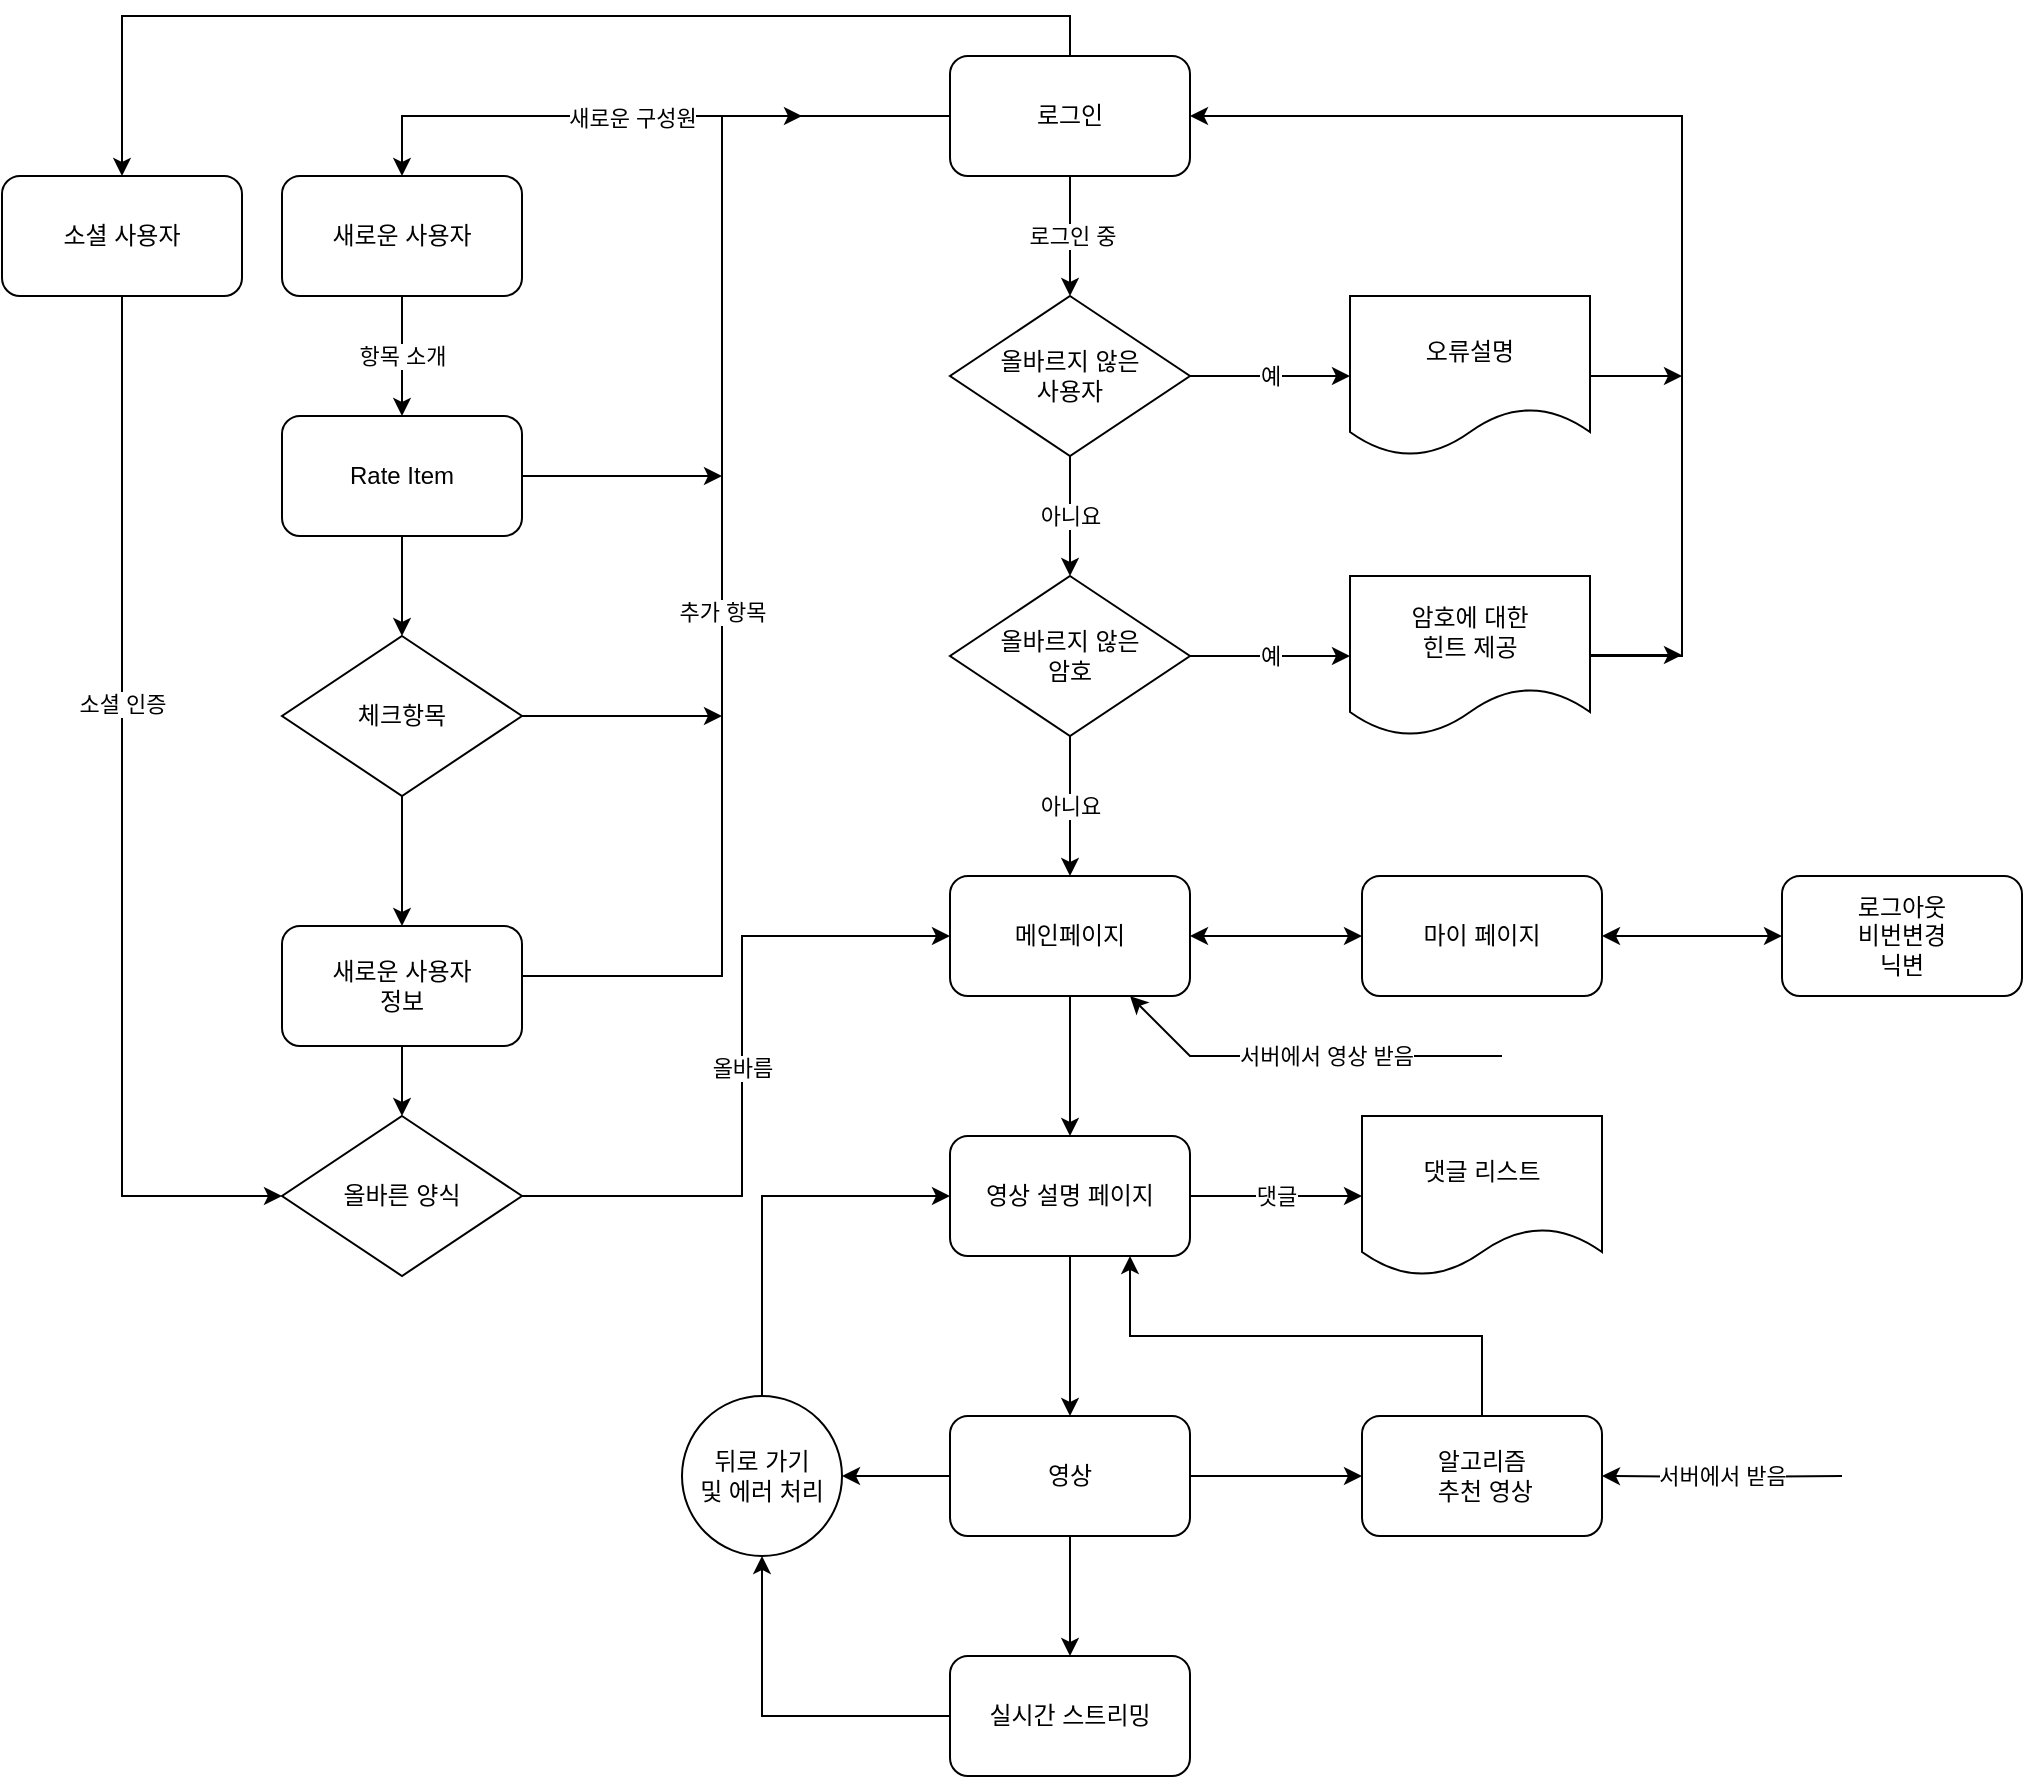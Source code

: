 <mxfile version="17.4.3" type="github">
  <diagram id="eArmU2Mj7UIM5VahRefd" name="Page-1">
    <mxGraphModel dx="2220" dy="969" grid="1" gridSize="10" guides="1" tooltips="1" connect="1" arrows="1" fold="1" page="1" pageScale="1" pageWidth="827" pageHeight="1169" math="0" shadow="0">
      <root>
        <mxCell id="0" />
        <mxCell id="1" parent="0" />
        <mxCell id="o6BwOW3XHgRLVrQ_2lxu-3" value="로그인 중" style="edgeStyle=orthogonalEdgeStyle;rounded=0;orthogonalLoop=1;jettySize=auto;html=1;" edge="1" parent="1" source="o6BwOW3XHgRLVrQ_2lxu-1">
          <mxGeometry relative="1" as="geometry">
            <mxPoint x="414" y="210" as="targetPoint" />
          </mxGeometry>
        </mxCell>
        <mxCell id="o6BwOW3XHgRLVrQ_2lxu-22" style="edgeStyle=orthogonalEdgeStyle;rounded=0;orthogonalLoop=1;jettySize=auto;html=1;exitX=0;exitY=0.5;exitDx=0;exitDy=0;entryX=0.5;entryY=0;entryDx=0;entryDy=0;" edge="1" parent="1" source="o6BwOW3XHgRLVrQ_2lxu-1" target="o6BwOW3XHgRLVrQ_2lxu-21">
          <mxGeometry relative="1" as="geometry" />
        </mxCell>
        <mxCell id="o6BwOW3XHgRLVrQ_2lxu-23" value="새로운 구성원" style="edgeLabel;html=1;align=center;verticalAlign=middle;resizable=0;points=[];" vertex="1" connectable="0" parent="o6BwOW3XHgRLVrQ_2lxu-22">
          <mxGeometry x="0.049" y="1" relative="1" as="geometry">
            <mxPoint as="offset" />
          </mxGeometry>
        </mxCell>
        <mxCell id="o6BwOW3XHgRLVrQ_2lxu-76" style="edgeStyle=orthogonalEdgeStyle;rounded=0;orthogonalLoop=1;jettySize=auto;html=1;exitX=0.5;exitY=0;exitDx=0;exitDy=0;entryX=0.5;entryY=0;entryDx=0;entryDy=0;" edge="1" parent="1" source="o6BwOW3XHgRLVrQ_2lxu-1" target="o6BwOW3XHgRLVrQ_2lxu-75">
          <mxGeometry relative="1" as="geometry" />
        </mxCell>
        <mxCell id="o6BwOW3XHgRLVrQ_2lxu-1" value="로그인" style="rounded=1;whiteSpace=wrap;html=1;" vertex="1" parent="1">
          <mxGeometry x="354" y="90" width="120" height="60" as="geometry" />
        </mxCell>
        <mxCell id="o6BwOW3XHgRLVrQ_2lxu-6" value="아니요" style="edgeStyle=orthogonalEdgeStyle;rounded=0;orthogonalLoop=1;jettySize=auto;html=1;" edge="1" parent="1" source="o6BwOW3XHgRLVrQ_2lxu-4" target="o6BwOW3XHgRLVrQ_2lxu-5">
          <mxGeometry relative="1" as="geometry" />
        </mxCell>
        <mxCell id="o6BwOW3XHgRLVrQ_2lxu-8" value="예" style="edgeStyle=orthogonalEdgeStyle;rounded=0;orthogonalLoop=1;jettySize=auto;html=1;entryX=0;entryY=0.5;entryDx=0;entryDy=0;" edge="1" parent="1" source="o6BwOW3XHgRLVrQ_2lxu-4" target="o6BwOW3XHgRLVrQ_2lxu-9">
          <mxGeometry relative="1" as="geometry">
            <mxPoint x="540" y="270" as="targetPoint" />
          </mxGeometry>
        </mxCell>
        <mxCell id="o6BwOW3XHgRLVrQ_2lxu-4" value="올바르지 않은 &lt;br&gt;사용자" style="rhombus;whiteSpace=wrap;html=1;" vertex="1" parent="1">
          <mxGeometry x="354" y="210" width="120" height="80" as="geometry" />
        </mxCell>
        <mxCell id="o6BwOW3XHgRLVrQ_2lxu-11" value="예" style="edgeStyle=orthogonalEdgeStyle;rounded=0;orthogonalLoop=1;jettySize=auto;html=1;" edge="1" parent="1" source="o6BwOW3XHgRLVrQ_2lxu-5" target="o6BwOW3XHgRLVrQ_2lxu-10">
          <mxGeometry relative="1" as="geometry" />
        </mxCell>
        <mxCell id="o6BwOW3XHgRLVrQ_2lxu-27" value="아니요" style="edgeStyle=orthogonalEdgeStyle;rounded=0;orthogonalLoop=1;jettySize=auto;html=1;" edge="1" parent="1" source="o6BwOW3XHgRLVrQ_2lxu-5" target="o6BwOW3XHgRLVrQ_2lxu-26">
          <mxGeometry relative="1" as="geometry" />
        </mxCell>
        <mxCell id="o6BwOW3XHgRLVrQ_2lxu-5" value="올바르지 않은 &lt;br&gt;암호" style="rhombus;whiteSpace=wrap;html=1;" vertex="1" parent="1">
          <mxGeometry x="354" y="350" width="120" height="80" as="geometry" />
        </mxCell>
        <mxCell id="o6BwOW3XHgRLVrQ_2lxu-20" style="edgeStyle=orthogonalEdgeStyle;rounded=0;orthogonalLoop=1;jettySize=auto;html=1;exitX=1;exitY=0.5;exitDx=0;exitDy=0;" edge="1" parent="1" source="o6BwOW3XHgRLVrQ_2lxu-9">
          <mxGeometry relative="1" as="geometry">
            <mxPoint x="720" y="250" as="targetPoint" />
            <Array as="points">
              <mxPoint x="720" y="250" />
            </Array>
          </mxGeometry>
        </mxCell>
        <mxCell id="o6BwOW3XHgRLVrQ_2lxu-9" value="오류설명" style="shape=document;whiteSpace=wrap;html=1;boundedLbl=1;" vertex="1" parent="1">
          <mxGeometry x="554" y="210" width="120" height="80" as="geometry" />
        </mxCell>
        <mxCell id="o6BwOW3XHgRLVrQ_2lxu-12" style="edgeStyle=orthogonalEdgeStyle;rounded=0;orthogonalLoop=1;jettySize=auto;html=1;exitX=1;exitY=0.5;exitDx=0;exitDy=0;entryX=1;entryY=0.5;entryDx=0;entryDy=0;" edge="1" parent="1" source="o6BwOW3XHgRLVrQ_2lxu-10" target="o6BwOW3XHgRLVrQ_2lxu-1">
          <mxGeometry relative="1" as="geometry">
            <Array as="points">
              <mxPoint x="720" y="390" />
              <mxPoint x="720" y="120" />
            </Array>
          </mxGeometry>
        </mxCell>
        <mxCell id="o6BwOW3XHgRLVrQ_2lxu-10" value="암호에 대한 &lt;br&gt;힌트 제공" style="shape=document;whiteSpace=wrap;html=1;boundedLbl=1;" vertex="1" parent="1">
          <mxGeometry x="554" y="350" width="120" height="80" as="geometry" />
        </mxCell>
        <mxCell id="o6BwOW3XHgRLVrQ_2lxu-25" value="항목 소개" style="edgeStyle=orthogonalEdgeStyle;rounded=0;orthogonalLoop=1;jettySize=auto;html=1;" edge="1" parent="1" source="o6BwOW3XHgRLVrQ_2lxu-21" target="o6BwOW3XHgRLVrQ_2lxu-24">
          <mxGeometry relative="1" as="geometry" />
        </mxCell>
        <mxCell id="o6BwOW3XHgRLVrQ_2lxu-21" value="새로운 사용자" style="rounded=1;whiteSpace=wrap;html=1;" vertex="1" parent="1">
          <mxGeometry x="20" y="150" width="120" height="60" as="geometry" />
        </mxCell>
        <mxCell id="o6BwOW3XHgRLVrQ_2lxu-31" value="" style="edgeStyle=orthogonalEdgeStyle;rounded=0;orthogonalLoop=1;jettySize=auto;html=1;entryX=0.5;entryY=0;entryDx=0;entryDy=0;" edge="1" parent="1" source="o6BwOW3XHgRLVrQ_2lxu-24" target="o6BwOW3XHgRLVrQ_2lxu-32">
          <mxGeometry relative="1" as="geometry">
            <mxPoint x="150" y="470" as="targetPoint" />
          </mxGeometry>
        </mxCell>
        <mxCell id="o6BwOW3XHgRLVrQ_2lxu-38" style="edgeStyle=orthogonalEdgeStyle;rounded=0;orthogonalLoop=1;jettySize=auto;html=1;exitX=1;exitY=0.5;exitDx=0;exitDy=0;" edge="1" parent="1" source="o6BwOW3XHgRLVrQ_2lxu-24">
          <mxGeometry relative="1" as="geometry">
            <mxPoint x="240" y="300" as="targetPoint" />
          </mxGeometry>
        </mxCell>
        <mxCell id="o6BwOW3XHgRLVrQ_2lxu-24" value="Rate Item" style="whiteSpace=wrap;html=1;rounded=1;" vertex="1" parent="1">
          <mxGeometry x="20" y="270" width="120" height="60" as="geometry" />
        </mxCell>
        <mxCell id="o6BwOW3XHgRLVrQ_2lxu-44" value="" style="edgeStyle=orthogonalEdgeStyle;rounded=0;orthogonalLoop=1;jettySize=auto;html=1;" edge="1" parent="1" source="o6BwOW3XHgRLVrQ_2lxu-26" target="o6BwOW3XHgRLVrQ_2lxu-43">
          <mxGeometry relative="1" as="geometry" />
        </mxCell>
        <mxCell id="o6BwOW3XHgRLVrQ_2lxu-26" value="메인페이지" style="rounded=1;whiteSpace=wrap;html=1;" vertex="1" parent="1">
          <mxGeometry x="354" y="500" width="120" height="60" as="geometry" />
        </mxCell>
        <mxCell id="o6BwOW3XHgRLVrQ_2lxu-37" style="edgeStyle=orthogonalEdgeStyle;rounded=0;orthogonalLoop=1;jettySize=auto;html=1;exitX=1;exitY=0.5;exitDx=0;exitDy=0;" edge="1" parent="1" source="o6BwOW3XHgRLVrQ_2lxu-32">
          <mxGeometry relative="1" as="geometry">
            <mxPoint x="240" y="420" as="targetPoint" />
          </mxGeometry>
        </mxCell>
        <mxCell id="o6BwOW3XHgRLVrQ_2lxu-93" style="edgeStyle=orthogonalEdgeStyle;rounded=0;orthogonalLoop=1;jettySize=auto;html=1;exitX=0.5;exitY=1;exitDx=0;exitDy=0;entryX=0.5;entryY=0;entryDx=0;entryDy=0;" edge="1" parent="1" source="o6BwOW3XHgRLVrQ_2lxu-32" target="o6BwOW3XHgRLVrQ_2lxu-33">
          <mxGeometry relative="1" as="geometry" />
        </mxCell>
        <mxCell id="o6BwOW3XHgRLVrQ_2lxu-32" value="체크항목" style="rhombus;whiteSpace=wrap;html=1;" vertex="1" parent="1">
          <mxGeometry x="20" y="380" width="120" height="80" as="geometry" />
        </mxCell>
        <mxCell id="o6BwOW3XHgRLVrQ_2lxu-36" value="추가 항목" style="edgeStyle=orthogonalEdgeStyle;rounded=0;orthogonalLoop=1;jettySize=auto;html=1;exitX=1;exitY=0.5;exitDx=0;exitDy=0;" edge="1" parent="1" source="o6BwOW3XHgRLVrQ_2lxu-33">
          <mxGeometry relative="1" as="geometry">
            <mxPoint x="280" y="120" as="targetPoint" />
            <Array as="points">
              <mxPoint x="140" y="550" />
              <mxPoint x="240" y="550" />
              <mxPoint x="240" y="120" />
            </Array>
          </mxGeometry>
        </mxCell>
        <mxCell id="o6BwOW3XHgRLVrQ_2lxu-94" style="edgeStyle=orthogonalEdgeStyle;rounded=0;orthogonalLoop=1;jettySize=auto;html=1;exitX=0.5;exitY=1;exitDx=0;exitDy=0;entryX=0.5;entryY=0;entryDx=0;entryDy=0;" edge="1" parent="1" source="o6BwOW3XHgRLVrQ_2lxu-33" target="o6BwOW3XHgRLVrQ_2lxu-39">
          <mxGeometry relative="1" as="geometry" />
        </mxCell>
        <mxCell id="o6BwOW3XHgRLVrQ_2lxu-33" value="새로운 사용자&lt;br&gt;정보" style="rounded=1;whiteSpace=wrap;html=1;" vertex="1" parent="1">
          <mxGeometry x="20" y="525" width="120" height="60" as="geometry" />
        </mxCell>
        <mxCell id="o6BwOW3XHgRLVrQ_2lxu-41" style="edgeStyle=orthogonalEdgeStyle;rounded=0;orthogonalLoop=1;jettySize=auto;html=1;exitX=1;exitY=0.5;exitDx=0;exitDy=0;" edge="1" parent="1" source="o6BwOW3XHgRLVrQ_2lxu-39" target="o6BwOW3XHgRLVrQ_2lxu-26">
          <mxGeometry relative="1" as="geometry">
            <Array as="points">
              <mxPoint x="250" y="660" />
              <mxPoint x="250" y="530" />
            </Array>
          </mxGeometry>
        </mxCell>
        <mxCell id="o6BwOW3XHgRLVrQ_2lxu-42" value="올바름" style="edgeLabel;html=1;align=center;verticalAlign=middle;resizable=0;points=[];" vertex="1" connectable="0" parent="o6BwOW3XHgRLVrQ_2lxu-41">
          <mxGeometry x="-0.252" relative="1" as="geometry">
            <mxPoint y="-46" as="offset" />
          </mxGeometry>
        </mxCell>
        <mxCell id="o6BwOW3XHgRLVrQ_2lxu-39" value="올바른 양식" style="rhombus;whiteSpace=wrap;html=1;" vertex="1" parent="1">
          <mxGeometry x="20" y="620" width="120" height="80" as="geometry" />
        </mxCell>
        <mxCell id="o6BwOW3XHgRLVrQ_2lxu-47" value="" style="edgeStyle=orthogonalEdgeStyle;rounded=0;orthogonalLoop=1;jettySize=auto;html=1;" edge="1" parent="1" source="o6BwOW3XHgRLVrQ_2lxu-43" target="o6BwOW3XHgRLVrQ_2lxu-46">
          <mxGeometry relative="1" as="geometry" />
        </mxCell>
        <mxCell id="o6BwOW3XHgRLVrQ_2lxu-54" value="댓글" style="edgeStyle=orthogonalEdgeStyle;rounded=0;orthogonalLoop=1;jettySize=auto;html=1;entryX=0;entryY=0.5;entryDx=0;entryDy=0;" edge="1" parent="1" source="o6BwOW3XHgRLVrQ_2lxu-43" target="o6BwOW3XHgRLVrQ_2lxu-64">
          <mxGeometry relative="1" as="geometry">
            <mxPoint x="554" y="660" as="targetPoint" />
          </mxGeometry>
        </mxCell>
        <mxCell id="o6BwOW3XHgRLVrQ_2lxu-43" value="영상 설명 페이지" style="whiteSpace=wrap;html=1;rounded=1;" vertex="1" parent="1">
          <mxGeometry x="354" y="630" width="120" height="60" as="geometry" />
        </mxCell>
        <mxCell id="o6BwOW3XHgRLVrQ_2lxu-45" value="" style="endArrow=classic;html=1;rounded=0;" edge="1" parent="1">
          <mxGeometry width="50" height="50" relative="1" as="geometry">
            <mxPoint x="674" y="389.5" as="sourcePoint" />
            <mxPoint x="720" y="389.5" as="targetPoint" />
          </mxGeometry>
        </mxCell>
        <mxCell id="o6BwOW3XHgRLVrQ_2lxu-49" value="" style="edgeStyle=orthogonalEdgeStyle;rounded=0;orthogonalLoop=1;jettySize=auto;html=1;" edge="1" parent="1" source="o6BwOW3XHgRLVrQ_2lxu-46" target="o6BwOW3XHgRLVrQ_2lxu-48">
          <mxGeometry relative="1" as="geometry" />
        </mxCell>
        <mxCell id="o6BwOW3XHgRLVrQ_2lxu-89" style="edgeStyle=orthogonalEdgeStyle;rounded=0;orthogonalLoop=1;jettySize=auto;html=1;exitX=0.5;exitY=1;exitDx=0;exitDy=0;entryX=0.5;entryY=0;entryDx=0;entryDy=0;" edge="1" parent="1" source="o6BwOW3XHgRLVrQ_2lxu-46" target="o6BwOW3XHgRLVrQ_2lxu-55">
          <mxGeometry relative="1" as="geometry" />
        </mxCell>
        <mxCell id="o6BwOW3XHgRLVrQ_2lxu-92" style="edgeStyle=orthogonalEdgeStyle;rounded=0;orthogonalLoop=1;jettySize=auto;html=1;exitX=0;exitY=0.5;exitDx=0;exitDy=0;entryX=1;entryY=0.5;entryDx=0;entryDy=0;" edge="1" parent="1" source="o6BwOW3XHgRLVrQ_2lxu-46" target="o6BwOW3XHgRLVrQ_2lxu-73">
          <mxGeometry relative="1" as="geometry" />
        </mxCell>
        <mxCell id="o6BwOW3XHgRLVrQ_2lxu-46" value="영상" style="whiteSpace=wrap;html=1;rounded=1;" vertex="1" parent="1">
          <mxGeometry x="354" y="770" width="120" height="60" as="geometry" />
        </mxCell>
        <mxCell id="o6BwOW3XHgRLVrQ_2lxu-50" value="서버에서 받음" style="edgeStyle=orthogonalEdgeStyle;rounded=0;orthogonalLoop=1;jettySize=auto;html=1;entryX=1;entryY=0.5;entryDx=0;entryDy=0;" edge="1" parent="1" target="o6BwOW3XHgRLVrQ_2lxu-48">
          <mxGeometry relative="1" as="geometry">
            <mxPoint x="790" y="800" as="targetPoint" />
            <mxPoint x="800" y="800" as="sourcePoint" />
          </mxGeometry>
        </mxCell>
        <mxCell id="o6BwOW3XHgRLVrQ_2lxu-72" style="edgeStyle=orthogonalEdgeStyle;rounded=0;orthogonalLoop=1;jettySize=auto;html=1;exitX=0.5;exitY=0;exitDx=0;exitDy=0;entryX=0.75;entryY=1;entryDx=0;entryDy=0;" edge="1" parent="1" source="o6BwOW3XHgRLVrQ_2lxu-48" target="o6BwOW3XHgRLVrQ_2lxu-43">
          <mxGeometry relative="1" as="geometry" />
        </mxCell>
        <mxCell id="o6BwOW3XHgRLVrQ_2lxu-48" value="알고리즘&lt;br&gt;&amp;nbsp;추천 영상" style="whiteSpace=wrap;html=1;rounded=1;" vertex="1" parent="1">
          <mxGeometry x="560" y="770" width="120" height="60" as="geometry" />
        </mxCell>
        <mxCell id="o6BwOW3XHgRLVrQ_2lxu-51" value="" style="endArrow=classic;html=1;rounded=0;entryX=0.75;entryY=1;entryDx=0;entryDy=0;" edge="1" parent="1" target="o6BwOW3XHgRLVrQ_2lxu-26">
          <mxGeometry width="50" height="50" relative="1" as="geometry">
            <mxPoint x="630" y="590" as="sourcePoint" />
            <mxPoint x="440" y="610" as="targetPoint" />
            <Array as="points">
              <mxPoint x="474" y="590" />
            </Array>
          </mxGeometry>
        </mxCell>
        <mxCell id="o6BwOW3XHgRLVrQ_2lxu-52" value="서버에서 영상 받음" style="edgeLabel;html=1;align=center;verticalAlign=middle;resizable=0;points=[];" vertex="1" connectable="0" parent="o6BwOW3XHgRLVrQ_2lxu-51">
          <mxGeometry x="-0.288" y="3" relative="1" as="geometry">
            <mxPoint x="-18" y="-3" as="offset" />
          </mxGeometry>
        </mxCell>
        <mxCell id="o6BwOW3XHgRLVrQ_2lxu-90" style="edgeStyle=orthogonalEdgeStyle;rounded=0;orthogonalLoop=1;jettySize=auto;html=1;exitX=0;exitY=0.5;exitDx=0;exitDy=0;entryX=0.5;entryY=1;entryDx=0;entryDy=0;" edge="1" parent="1" source="o6BwOW3XHgRLVrQ_2lxu-55" target="o6BwOW3XHgRLVrQ_2lxu-73">
          <mxGeometry relative="1" as="geometry" />
        </mxCell>
        <mxCell id="o6BwOW3XHgRLVrQ_2lxu-55" value="실시간 스트리밍" style="whiteSpace=wrap;html=1;rounded=1;" vertex="1" parent="1">
          <mxGeometry x="354" y="890" width="120" height="60" as="geometry" />
        </mxCell>
        <mxCell id="o6BwOW3XHgRLVrQ_2lxu-64" value="댓글 리스트" style="shape=document;whiteSpace=wrap;html=1;boundedLbl=1;" vertex="1" parent="1">
          <mxGeometry x="560" y="620" width="120" height="80" as="geometry" />
        </mxCell>
        <mxCell id="o6BwOW3XHgRLVrQ_2lxu-91" style="edgeStyle=orthogonalEdgeStyle;rounded=0;orthogonalLoop=1;jettySize=auto;html=1;exitX=0.5;exitY=0;exitDx=0;exitDy=0;entryX=0;entryY=0.5;entryDx=0;entryDy=0;" edge="1" parent="1" source="o6BwOW3XHgRLVrQ_2lxu-73" target="o6BwOW3XHgRLVrQ_2lxu-43">
          <mxGeometry relative="1" as="geometry" />
        </mxCell>
        <mxCell id="o6BwOW3XHgRLVrQ_2lxu-73" value="&lt;span&gt;뒤로 가기&lt;/span&gt;&lt;br&gt;&lt;span&gt;및 에러 처리&lt;/span&gt;" style="ellipse;whiteSpace=wrap;html=1;aspect=fixed;" vertex="1" parent="1">
          <mxGeometry x="220" y="760" width="80" height="80" as="geometry" />
        </mxCell>
        <mxCell id="o6BwOW3XHgRLVrQ_2lxu-77" value="소셜 인증" style="edgeStyle=orthogonalEdgeStyle;rounded=0;orthogonalLoop=1;jettySize=auto;html=1;exitX=0.5;exitY=1;exitDx=0;exitDy=0;entryX=0;entryY=0.5;entryDx=0;entryDy=0;" edge="1" parent="1" source="o6BwOW3XHgRLVrQ_2lxu-75" target="o6BwOW3XHgRLVrQ_2lxu-39">
          <mxGeometry x="-0.233" relative="1" as="geometry">
            <mxPoint as="offset" />
          </mxGeometry>
        </mxCell>
        <mxCell id="o6BwOW3XHgRLVrQ_2lxu-75" value="소셜 사용자" style="rounded=1;whiteSpace=wrap;html=1;" vertex="1" parent="1">
          <mxGeometry x="-120" y="150" width="120" height="60" as="geometry" />
        </mxCell>
        <mxCell id="o6BwOW3XHgRLVrQ_2lxu-79" value="마이 페이지" style="rounded=1;whiteSpace=wrap;html=1;" vertex="1" parent="1">
          <mxGeometry x="560" y="500" width="120" height="60" as="geometry" />
        </mxCell>
        <mxCell id="o6BwOW3XHgRLVrQ_2lxu-84" value="로그아웃&lt;br&gt;비번변경&lt;br&gt;닉변" style="rounded=1;whiteSpace=wrap;html=1;" vertex="1" parent="1">
          <mxGeometry x="770" y="500" width="120" height="60" as="geometry" />
        </mxCell>
        <mxCell id="o6BwOW3XHgRLVrQ_2lxu-87" value="" style="endArrow=classic;startArrow=classic;html=1;rounded=0;exitX=0;exitY=0.5;exitDx=0;exitDy=0;entryX=1;entryY=0.5;entryDx=0;entryDy=0;" edge="1" parent="1" source="o6BwOW3XHgRLVrQ_2lxu-84" target="o6BwOW3XHgRLVrQ_2lxu-79">
          <mxGeometry width="50" height="50" relative="1" as="geometry">
            <mxPoint x="660" y="510" as="sourcePoint" />
            <mxPoint x="620" y="560" as="targetPoint" />
          </mxGeometry>
        </mxCell>
        <mxCell id="o6BwOW3XHgRLVrQ_2lxu-88" value="" style="endArrow=classic;startArrow=classic;html=1;rounded=0;entryX=0;entryY=0.5;entryDx=0;entryDy=0;exitX=1;exitY=0.5;exitDx=0;exitDy=0;edgeStyle=orthogonalEdgeStyle;" edge="1" parent="1" source="o6BwOW3XHgRLVrQ_2lxu-26" target="o6BwOW3XHgRLVrQ_2lxu-79">
          <mxGeometry width="50" height="50" relative="1" as="geometry">
            <mxPoint x="570" y="610" as="sourcePoint" />
            <mxPoint x="620" y="560" as="targetPoint" />
            <Array as="points">
              <mxPoint x="540" y="530" />
              <mxPoint x="540" y="530" />
            </Array>
          </mxGeometry>
        </mxCell>
      </root>
    </mxGraphModel>
  </diagram>
</mxfile>
